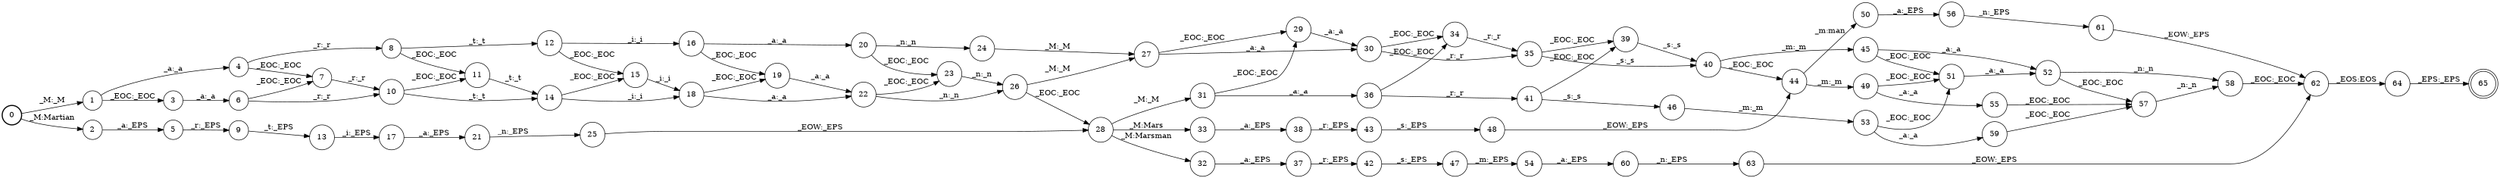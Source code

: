 digraph FST {
rankdir = LR;
size = "22,17";
label = "";
center = 1;
orientation = Portrait;
ranksep = "0.4";
nodesep = "0.25";
0 [label = "0", shape = circle, style = bold, fontsize = 14]
	0 -> 1 [label = "_M:_M", fontsize = 14];
	0 -> 2 [label = "_M:Martian", fontsize = 14];
1 [label = "1", shape = circle, style = solid, fontsize = 14]
	1 -> 3 [label = "_EOC:_EOC", fontsize = 14];
	1 -> 4 [label = "_a:_a", fontsize = 14];
2 [label = "2", shape = circle, style = solid, fontsize = 14]
	2 -> 5 [label = "_a:_EPS", fontsize = 14];
3 [label = "3", shape = circle, style = solid, fontsize = 14]
	3 -> 6 [label = "_a:_a", fontsize = 14];
4 [label = "4", shape = circle, style = solid, fontsize = 14]
	4 -> 7 [label = "_EOC:_EOC", fontsize = 14];
	4 -> 8 [label = "_r:_r", fontsize = 14];
5 [label = "5", shape = circle, style = solid, fontsize = 14]
	5 -> 9 [label = "_r:_EPS", fontsize = 14];
6 [label = "6", shape = circle, style = solid, fontsize = 14]
	6 -> 7 [label = "_EOC:_EOC", fontsize = 14];
	6 -> 10 [label = "_r:_r", fontsize = 14];
7 [label = "7", shape = circle, style = solid, fontsize = 14]
	7 -> 10 [label = "_r:_r", fontsize = 14];
8 [label = "8", shape = circle, style = solid, fontsize = 14]
	8 -> 11 [label = "_EOC:_EOC", fontsize = 14];
	8 -> 12 [label = "_t:_t", fontsize = 14];
9 [label = "9", shape = circle, style = solid, fontsize = 14]
	9 -> 13 [label = "_t:_EPS", fontsize = 14];
10 [label = "10", shape = circle, style = solid, fontsize = 14]
	10 -> 11 [label = "_EOC:_EOC", fontsize = 14];
	10 -> 14 [label = "_t:_t", fontsize = 14];
11 [label = "11", shape = circle, style = solid, fontsize = 14]
	11 -> 14 [label = "_t:_t", fontsize = 14];
12 [label = "12", shape = circle, style = solid, fontsize = 14]
	12 -> 15 [label = "_EOC:_EOC", fontsize = 14];
	12 -> 16 [label = "_i:_i", fontsize = 14];
13 [label = "13", shape = circle, style = solid, fontsize = 14]
	13 -> 17 [label = "_i:_EPS", fontsize = 14];
14 [label = "14", shape = circle, style = solid, fontsize = 14]
	14 -> 15 [label = "_EOC:_EOC", fontsize = 14];
	14 -> 18 [label = "_i:_i", fontsize = 14];
15 [label = "15", shape = circle, style = solid, fontsize = 14]
	15 -> 18 [label = "_i:_i", fontsize = 14];
16 [label = "16", shape = circle, style = solid, fontsize = 14]
	16 -> 19 [label = "_EOC:_EOC", fontsize = 14];
	16 -> 20 [label = "_a:_a", fontsize = 14];
17 [label = "17", shape = circle, style = solid, fontsize = 14]
	17 -> 21 [label = "_a:_EPS", fontsize = 14];
18 [label = "18", shape = circle, style = solid, fontsize = 14]
	18 -> 19 [label = "_EOC:_EOC", fontsize = 14];
	18 -> 22 [label = "_a:_a", fontsize = 14];
19 [label = "19", shape = circle, style = solid, fontsize = 14]
	19 -> 22 [label = "_a:_a", fontsize = 14];
20 [label = "20", shape = circle, style = solid, fontsize = 14]
	20 -> 23 [label = "_EOC:_EOC", fontsize = 14];
	20 -> 24 [label = "_n:_n", fontsize = 14];
21 [label = "21", shape = circle, style = solid, fontsize = 14]
	21 -> 25 [label = "_n:_EPS", fontsize = 14];
22 [label = "22", shape = circle, style = solid, fontsize = 14]
	22 -> 23 [label = "_EOC:_EOC", fontsize = 14];
	22 -> 26 [label = "_n:_n", fontsize = 14];
23 [label = "23", shape = circle, style = solid, fontsize = 14]
	23 -> 26 [label = "_n:_n", fontsize = 14];
24 [label = "24", shape = circle, style = solid, fontsize = 14]
	24 -> 27 [label = "_M:_M", fontsize = 14];
25 [label = "25", shape = circle, style = solid, fontsize = 14]
	25 -> 28 [label = "_EOW:_EPS", fontsize = 14];
26 [label = "26", shape = circle, style = solid, fontsize = 14]
	26 -> 28 [label = "_EOC:_EOC", fontsize = 14];
	26 -> 27 [label = "_M:_M", fontsize = 14];
27 [label = "27", shape = circle, style = solid, fontsize = 14]
	27 -> 29 [label = "_EOC:_EOC", fontsize = 14];
	27 -> 30 [label = "_a:_a", fontsize = 14];
28 [label = "28", shape = circle, style = solid, fontsize = 14]
	28 -> 31 [label = "_M:_M", fontsize = 14];
	28 -> 32 [label = "_M:Marsman", fontsize = 14];
	28 -> 33 [label = "_M:Mars", fontsize = 14];
29 [label = "29", shape = circle, style = solid, fontsize = 14]
	29 -> 30 [label = "_a:_a", fontsize = 14];
30 [label = "30", shape = circle, style = solid, fontsize = 14]
	30 -> 34 [label = "_EOC:_EOC", fontsize = 14];
	30 -> 35 [label = "_r:_r", fontsize = 14];
31 [label = "31", shape = circle, style = solid, fontsize = 14]
	31 -> 29 [label = "_EOC:_EOC", fontsize = 14];
	31 -> 36 [label = "_a:_a", fontsize = 14];
32 [label = "32", shape = circle, style = solid, fontsize = 14]
	32 -> 37 [label = "_a:_EPS", fontsize = 14];
33 [label = "33", shape = circle, style = solid, fontsize = 14]
	33 -> 38 [label = "_a:_EPS", fontsize = 14];
34 [label = "34", shape = circle, style = solid, fontsize = 14]
	34 -> 35 [label = "_r:_r", fontsize = 14];
35 [label = "35", shape = circle, style = solid, fontsize = 14]
	35 -> 39 [label = "_EOC:_EOC", fontsize = 14];
	35 -> 40 [label = "_s:_s", fontsize = 14];
36 [label = "36", shape = circle, style = solid, fontsize = 14]
	36 -> 34 [label = "_EOC:_EOC", fontsize = 14];
	36 -> 41 [label = "_r:_r", fontsize = 14];
37 [label = "37", shape = circle, style = solid, fontsize = 14]
	37 -> 42 [label = "_r:_EPS", fontsize = 14];
38 [label = "38", shape = circle, style = solid, fontsize = 14]
	38 -> 43 [label = "_r:_EPS", fontsize = 14];
39 [label = "39", shape = circle, style = solid, fontsize = 14]
	39 -> 40 [label = "_s:_s", fontsize = 14];
40 [label = "40", shape = circle, style = solid, fontsize = 14]
	40 -> 44 [label = "_EOC:_EOC", fontsize = 14];
	40 -> 45 [label = "_m:_m", fontsize = 14];
41 [label = "41", shape = circle, style = solid, fontsize = 14]
	41 -> 39 [label = "_EOC:_EOC", fontsize = 14];
	41 -> 46 [label = "_s:_s", fontsize = 14];
42 [label = "42", shape = circle, style = solid, fontsize = 14]
	42 -> 47 [label = "_s:_EPS", fontsize = 14];
43 [label = "43", shape = circle, style = solid, fontsize = 14]
	43 -> 48 [label = "_s:_EPS", fontsize = 14];
44 [label = "44", shape = circle, style = solid, fontsize = 14]
	44 -> 49 [label = "_m:_m", fontsize = 14];
	44 -> 50 [label = "_m:man", fontsize = 14];
45 [label = "45", shape = circle, style = solid, fontsize = 14]
	45 -> 51 [label = "_EOC:_EOC", fontsize = 14];
	45 -> 52 [label = "_a:_a", fontsize = 14];
46 [label = "46", shape = circle, style = solid, fontsize = 14]
	46 -> 53 [label = "_m:_m", fontsize = 14];
47 [label = "47", shape = circle, style = solid, fontsize = 14]
	47 -> 54 [label = "_m:_EPS", fontsize = 14];
48 [label = "48", shape = circle, style = solid, fontsize = 14]
	48 -> 44 [label = "_EOW:_EPS", fontsize = 14];
49 [label = "49", shape = circle, style = solid, fontsize = 14]
	49 -> 51 [label = "_EOC:_EOC", fontsize = 14];
	49 -> 55 [label = "_a:_a", fontsize = 14];
50 [label = "50", shape = circle, style = solid, fontsize = 14]
	50 -> 56 [label = "_a:_EPS", fontsize = 14];
51 [label = "51", shape = circle, style = solid, fontsize = 14]
	51 -> 52 [label = "_a:_a", fontsize = 14];
52 [label = "52", shape = circle, style = solid, fontsize = 14]
	52 -> 57 [label = "_EOC:_EOC", fontsize = 14];
	52 -> 58 [label = "_n:_n", fontsize = 14];
53 [label = "53", shape = circle, style = solid, fontsize = 14]
	53 -> 51 [label = "_EOC:_EOC", fontsize = 14];
	53 -> 59 [label = "_a:_a", fontsize = 14];
54 [label = "54", shape = circle, style = solid, fontsize = 14]
	54 -> 60 [label = "_a:_EPS", fontsize = 14];
55 [label = "55", shape = circle, style = solid, fontsize = 14]
	55 -> 57 [label = "_EOC:_EOC", fontsize = 14];
56 [label = "56", shape = circle, style = solid, fontsize = 14]
	56 -> 61 [label = "_n:_EPS", fontsize = 14];
57 [label = "57", shape = circle, style = solid, fontsize = 14]
	57 -> 58 [label = "_n:_n", fontsize = 14];
58 [label = "58", shape = circle, style = solid, fontsize = 14]
	58 -> 62 [label = "_EOC:_EOC", fontsize = 14];
59 [label = "59", shape = circle, style = solid, fontsize = 14]
	59 -> 57 [label = "_EOC:_EOC", fontsize = 14];
60 [label = "60", shape = circle, style = solid, fontsize = 14]
	60 -> 63 [label = "_n:_EPS", fontsize = 14];
61 [label = "61", shape = circle, style = solid, fontsize = 14]
	61 -> 62 [label = "_EOW:_EPS", fontsize = 14];
62 [label = "62", shape = circle, style = solid, fontsize = 14]
	62 -> 64 [label = "_EOS:EOS", fontsize = 14];
63 [label = "63", shape = circle, style = solid, fontsize = 14]
	63 -> 62 [label = "_EOW:_EPS", fontsize = 14];
64 [label = "64", shape = circle, style = solid, fontsize = 14]
	64 -> 65 [label = "_EPS:_EPS", fontsize = 14];
65 [label = "65", shape = doublecircle, style = solid, fontsize = 14]
}
